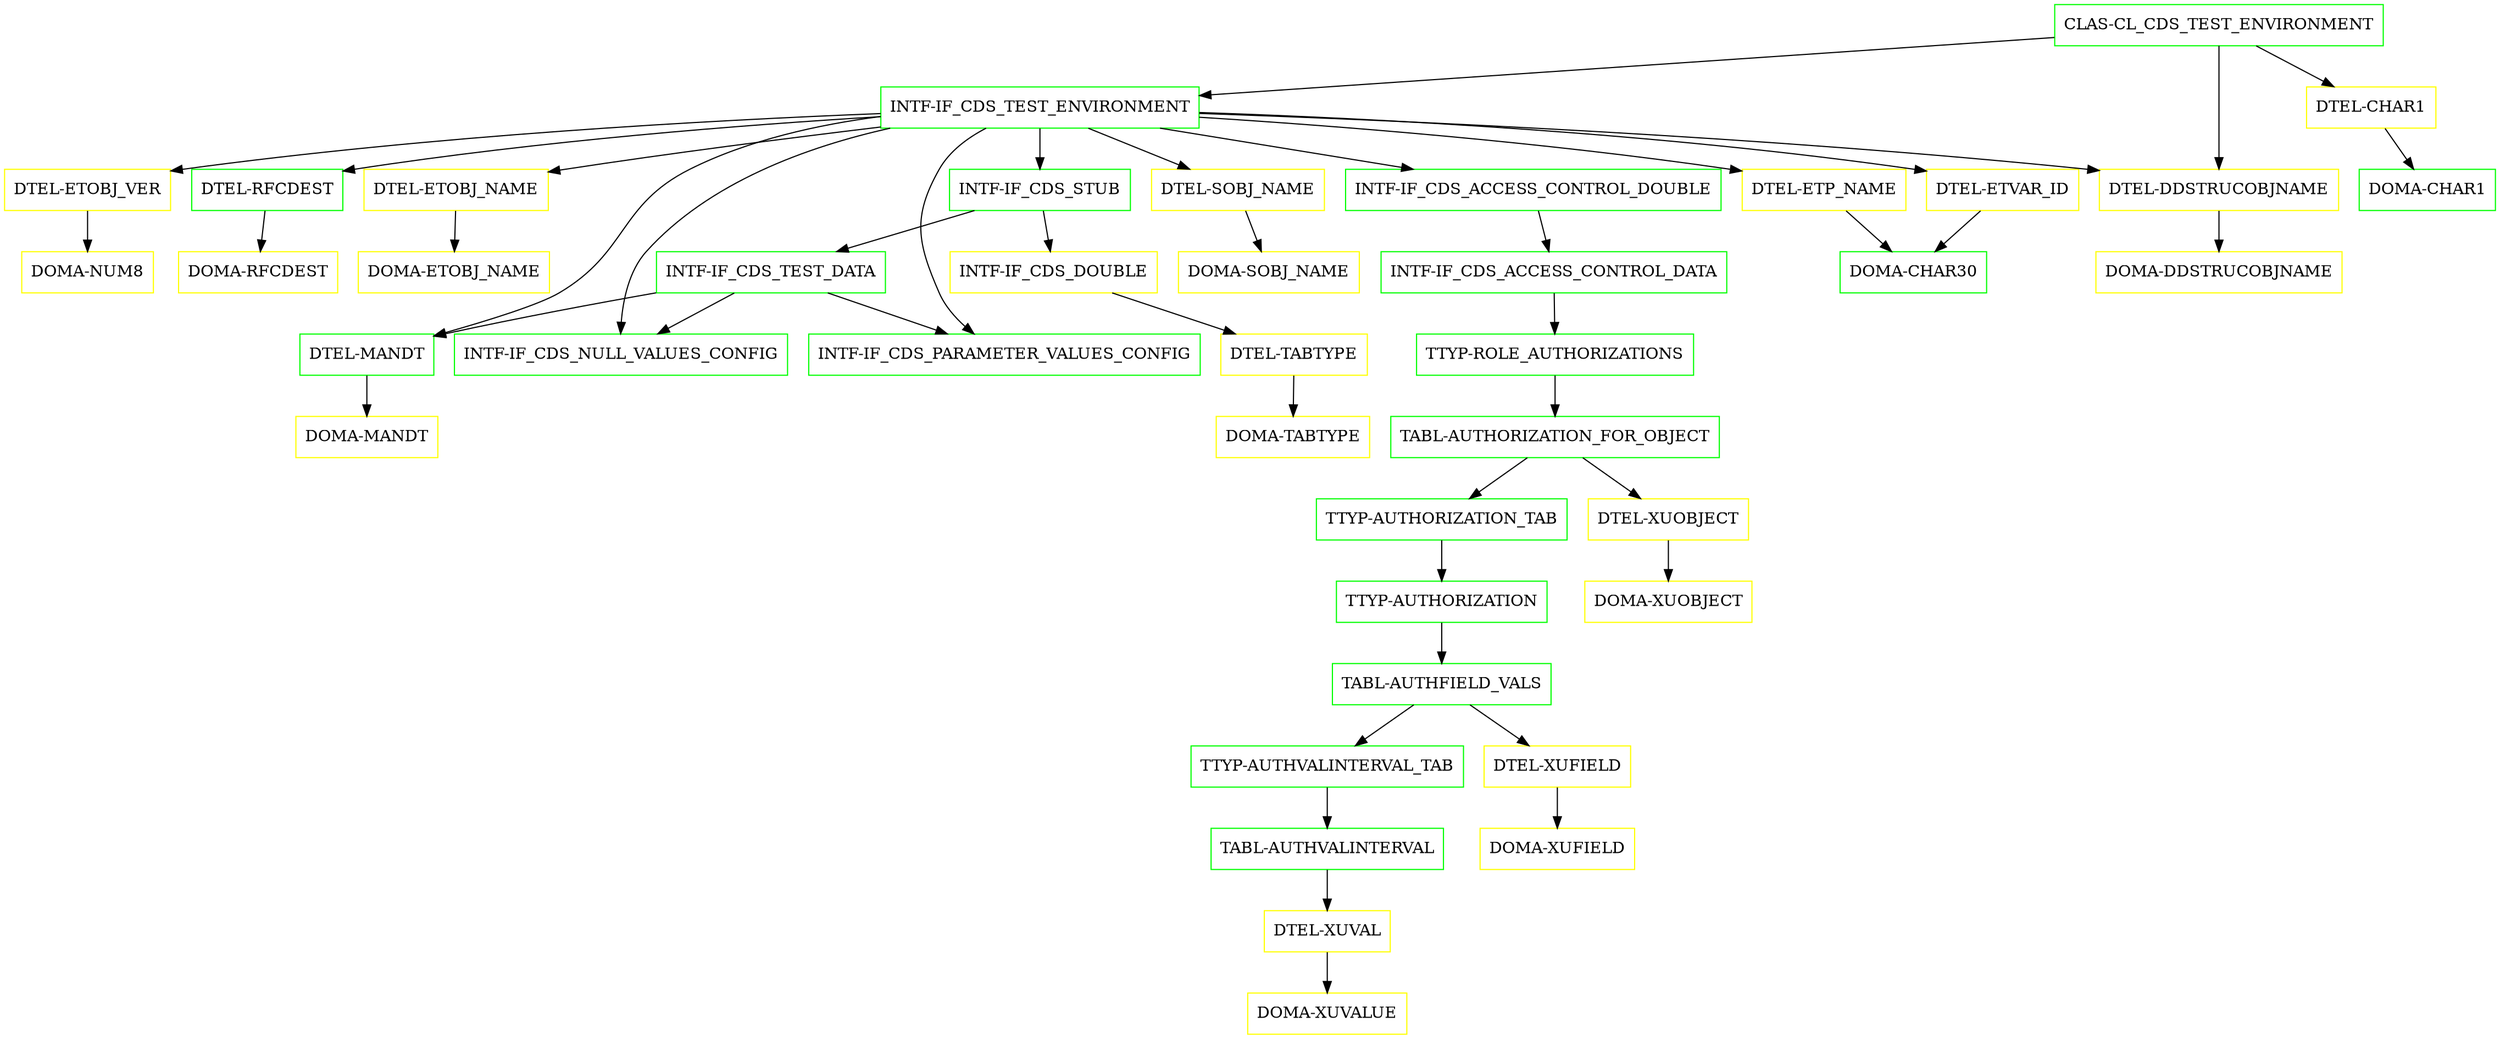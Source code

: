 digraph G {
  "CLAS-CL_CDS_TEST_ENVIRONMENT" [shape=box,color=green];
  "INTF-IF_CDS_TEST_ENVIRONMENT" [shape=box,color=green,URL="./INTF_IF_CDS_TEST_ENVIRONMENT.html"];
  "INTF-IF_CDS_NULL_VALUES_CONFIG" [shape=box,color=green,URL="./INTF_IF_CDS_NULL_VALUES_CONFIG.html"];
  "INTF-IF_CDS_PARAMETER_VALUES_CONFIG" [shape=box,color=green,URL="./INTF_IF_CDS_PARAMETER_VALUES_CONFIG.html"];
  "INTF-IF_CDS_ACCESS_CONTROL_DOUBLE" [shape=box,color=green,URL="./INTF_IF_CDS_ACCESS_CONTROL_DOUBLE.html"];
  "INTF-IF_CDS_ACCESS_CONTROL_DATA" [shape=box,color=green,URL="./INTF_IF_CDS_ACCESS_CONTROL_DATA.html"];
  "TTYP-ROLE_AUTHORIZATIONS" [shape=box,color=green,URL="./TTYP_ROLE_AUTHORIZATIONS.html"];
  "TABL-AUTHORIZATION_FOR_OBJECT" [shape=box,color=green,URL="./TABL_AUTHORIZATION_FOR_OBJECT.html"];
  "TTYP-AUTHORIZATION_TAB" [shape=box,color=green,URL="./TTYP_AUTHORIZATION_TAB.html"];
  "TTYP-AUTHORIZATION" [shape=box,color=green,URL="./TTYP_AUTHORIZATION.html"];
  "TABL-AUTHFIELD_VALS" [shape=box,color=green,URL="./TABL_AUTHFIELD_VALS.html"];
  "TTYP-AUTHVALINTERVAL_TAB" [shape=box,color=green,URL="./TTYP_AUTHVALINTERVAL_TAB.html"];
  "TABL-AUTHVALINTERVAL" [shape=box,color=green,URL="./TABL_AUTHVALINTERVAL.html"];
  "DTEL-XUVAL" [shape=box,color=yellow,URL="./DTEL_XUVAL.html"];
  "DOMA-XUVALUE" [shape=box,color=yellow,URL="./DOMA_XUVALUE.html"];
  "DTEL-XUFIELD" [shape=box,color=yellow,URL="./DTEL_XUFIELD.html"];
  "DOMA-XUFIELD" [shape=box,color=yellow,URL="./DOMA_XUFIELD.html"];
  "DTEL-XUOBJECT" [shape=box,color=yellow,URL="./DTEL_XUOBJECT.html"];
  "DOMA-XUOBJECT" [shape=box,color=yellow,URL="./DOMA_XUOBJECT.html"];
  "INTF-IF_CDS_STUB" [shape=box,color=green,URL="./INTF_IF_CDS_STUB.html"];
  "INTF-IF_CDS_TEST_DATA" [shape=box,color=green,URL="./INTF_IF_CDS_TEST_DATA.html"];
  "DTEL-MANDT" [shape=box,color=green,URL="./DTEL_MANDT.html"];
  "DOMA-MANDT" [shape=box,color=yellow,URL="./DOMA_MANDT.html"];
  "INTF-IF_CDS_DOUBLE" [shape=box,color=yellow,URL="./INTF_IF_CDS_DOUBLE.html"];
  "DTEL-TABTYPE" [shape=box,color=yellow,URL="./DTEL_TABTYPE.html"];
  "DOMA-TABTYPE" [shape=box,color=yellow,URL="./DOMA_TABTYPE.html"];
  "DTEL-ETP_NAME" [shape=box,color=yellow,URL="./DTEL_ETP_NAME.html"];
  "DOMA-CHAR30" [shape=box,color=green,URL="./DOMA_CHAR30.html"];
  "DTEL-ETVAR_ID" [shape=box,color=yellow,URL="./DTEL_ETVAR_ID.html"];
  "DTEL-ETOBJ_VER" [shape=box,color=yellow,URL="./DTEL_ETOBJ_VER.html"];
  "DOMA-NUM8" [shape=box,color=yellow,URL="./DOMA_NUM8.html"];
  "DTEL-RFCDEST" [shape=box,color=green,URL="./DTEL_RFCDEST.html"];
  "DOMA-RFCDEST" [shape=box,color=yellow,URL="./DOMA_RFCDEST.html"];
  "DTEL-ETOBJ_NAME" [shape=box,color=yellow,URL="./DTEL_ETOBJ_NAME.html"];
  "DOMA-ETOBJ_NAME" [shape=box,color=yellow,URL="./DOMA_ETOBJ_NAME.html"];
  "DTEL-DDSTRUCOBJNAME" [shape=box,color=yellow,URL="./DTEL_DDSTRUCOBJNAME.html"];
  "DOMA-DDSTRUCOBJNAME" [shape=box,color=yellow,URL="./DOMA_DDSTRUCOBJNAME.html"];
  "DTEL-SOBJ_NAME" [shape=box,color=yellow,URL="./DTEL_SOBJ_NAME.html"];
  "DOMA-SOBJ_NAME" [shape=box,color=yellow,URL="./DOMA_SOBJ_NAME.html"];
  "DTEL-CHAR1" [shape=box,color=yellow,URL="./DTEL_CHAR1.html"];
  "DOMA-CHAR1" [shape=box,color=green,URL="./DOMA_CHAR1.html"];
  "CLAS-CL_CDS_TEST_ENVIRONMENT" -> "DTEL-DDSTRUCOBJNAME";
  "CLAS-CL_CDS_TEST_ENVIRONMENT" -> "DTEL-CHAR1";
  "CLAS-CL_CDS_TEST_ENVIRONMENT" -> "INTF-IF_CDS_TEST_ENVIRONMENT";
  "INTF-IF_CDS_TEST_ENVIRONMENT" -> "DTEL-SOBJ_NAME";
  "INTF-IF_CDS_TEST_ENVIRONMENT" -> "DTEL-DDSTRUCOBJNAME";
  "INTF-IF_CDS_TEST_ENVIRONMENT" -> "DTEL-ETOBJ_NAME";
  "INTF-IF_CDS_TEST_ENVIRONMENT" -> "DTEL-RFCDEST";
  "INTF-IF_CDS_TEST_ENVIRONMENT" -> "DTEL-ETOBJ_VER";
  "INTF-IF_CDS_TEST_ENVIRONMENT" -> "DTEL-ETVAR_ID";
  "INTF-IF_CDS_TEST_ENVIRONMENT" -> "DTEL-ETP_NAME";
  "INTF-IF_CDS_TEST_ENVIRONMENT" -> "DTEL-MANDT";
  "INTF-IF_CDS_TEST_ENVIRONMENT" -> "INTF-IF_CDS_STUB";
  "INTF-IF_CDS_TEST_ENVIRONMENT" -> "INTF-IF_CDS_ACCESS_CONTROL_DOUBLE";
  "INTF-IF_CDS_TEST_ENVIRONMENT" -> "INTF-IF_CDS_PARAMETER_VALUES_CONFIG";
  "INTF-IF_CDS_TEST_ENVIRONMENT" -> "INTF-IF_CDS_NULL_VALUES_CONFIG";
  "INTF-IF_CDS_ACCESS_CONTROL_DOUBLE" -> "INTF-IF_CDS_ACCESS_CONTROL_DATA";
  "INTF-IF_CDS_ACCESS_CONTROL_DATA" -> "TTYP-ROLE_AUTHORIZATIONS";
  "TTYP-ROLE_AUTHORIZATIONS" -> "TABL-AUTHORIZATION_FOR_OBJECT";
  "TABL-AUTHORIZATION_FOR_OBJECT" -> "DTEL-XUOBJECT";
  "TABL-AUTHORIZATION_FOR_OBJECT" -> "TTYP-AUTHORIZATION_TAB";
  "TTYP-AUTHORIZATION_TAB" -> "TTYP-AUTHORIZATION";
  "TTYP-AUTHORIZATION" -> "TABL-AUTHFIELD_VALS";
  "TABL-AUTHFIELD_VALS" -> "DTEL-XUFIELD";
  "TABL-AUTHFIELD_VALS" -> "TTYP-AUTHVALINTERVAL_TAB";
  "TTYP-AUTHVALINTERVAL_TAB" -> "TABL-AUTHVALINTERVAL";
  "TABL-AUTHVALINTERVAL" -> "DTEL-XUVAL";
  "DTEL-XUVAL" -> "DOMA-XUVALUE";
  "DTEL-XUFIELD" -> "DOMA-XUFIELD";
  "DTEL-XUOBJECT" -> "DOMA-XUOBJECT";
  "INTF-IF_CDS_STUB" -> "INTF-IF_CDS_DOUBLE";
  "INTF-IF_CDS_STUB" -> "INTF-IF_CDS_TEST_DATA";
  "INTF-IF_CDS_TEST_DATA" -> "DTEL-MANDT";
  "INTF-IF_CDS_TEST_DATA" -> "INTF-IF_CDS_PARAMETER_VALUES_CONFIG";
  "INTF-IF_CDS_TEST_DATA" -> "INTF-IF_CDS_NULL_VALUES_CONFIG";
  "DTEL-MANDT" -> "DOMA-MANDT";
  "INTF-IF_CDS_DOUBLE" -> "DTEL-TABTYPE";
  "DTEL-TABTYPE" -> "DOMA-TABTYPE";
  "DTEL-ETP_NAME" -> "DOMA-CHAR30";
  "DTEL-ETVAR_ID" -> "DOMA-CHAR30";
  "DTEL-ETOBJ_VER" -> "DOMA-NUM8";
  "DTEL-RFCDEST" -> "DOMA-RFCDEST";
  "DTEL-ETOBJ_NAME" -> "DOMA-ETOBJ_NAME";
  "DTEL-DDSTRUCOBJNAME" -> "DOMA-DDSTRUCOBJNAME";
  "DTEL-SOBJ_NAME" -> "DOMA-SOBJ_NAME";
  "DTEL-CHAR1" -> "DOMA-CHAR1";
}

